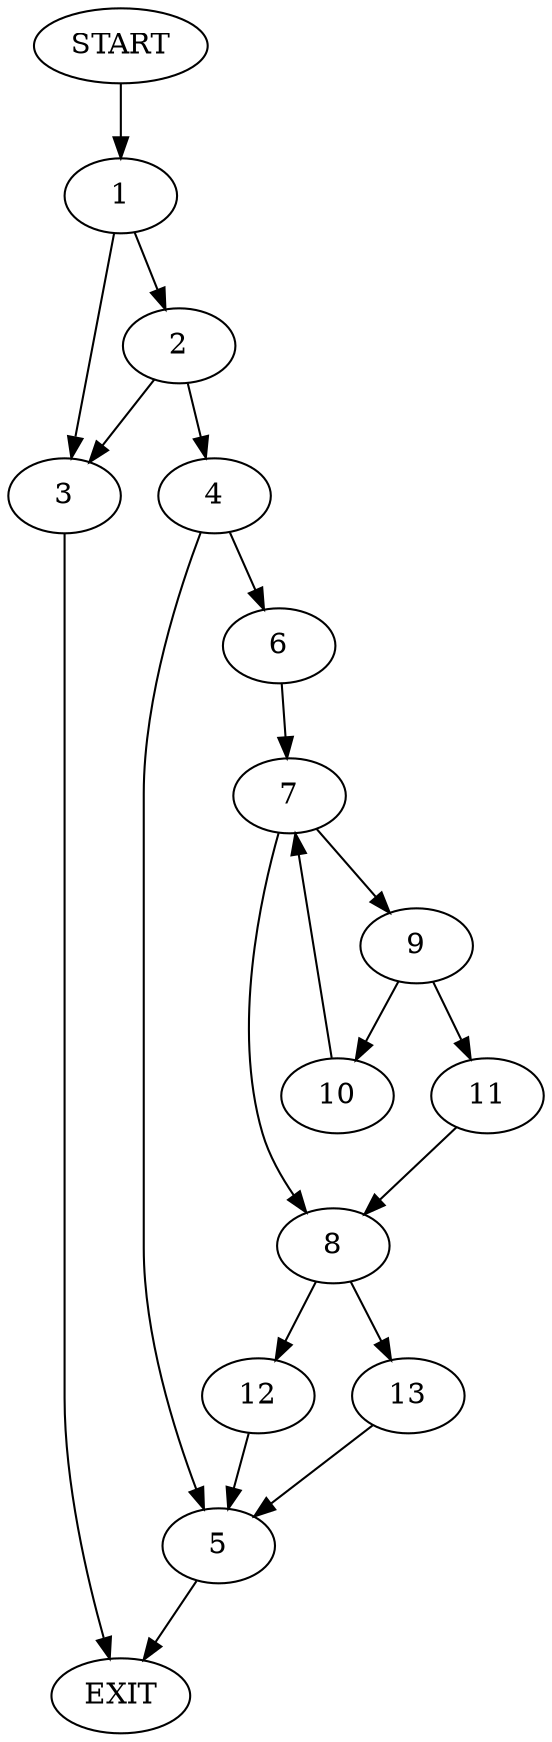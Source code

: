 digraph {
0 [label="START"]
14 [label="EXIT"]
0 -> 1
1 -> 2
1 -> 3
2 -> 4
2 -> 3
3 -> 14
4 -> 5
4 -> 6
6 -> 7
5 -> 14
7 -> 8
7 -> 9
9 -> 10
9 -> 11
8 -> 12
8 -> 13
11 -> 8
10 -> 7
12 -> 5
13 -> 5
}
